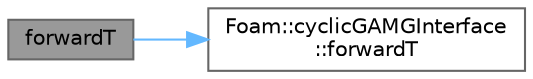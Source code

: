 digraph "forwardT"
{
 // LATEX_PDF_SIZE
  bgcolor="transparent";
  edge [fontname=Helvetica,fontsize=10,labelfontname=Helvetica,labelfontsize=10];
  node [fontname=Helvetica,fontsize=10,shape=box,height=0.2,width=0.4];
  rankdir="LR";
  Node1 [id="Node000001",label="forwardT",height=0.2,width=0.4,color="gray40", fillcolor="grey60", style="filled", fontcolor="black",tooltip=" "];
  Node1 -> Node2 [id="edge1_Node000001_Node000002",color="steelblue1",style="solid",tooltip=" "];
  Node2 [id="Node000002",label="Foam::cyclicGAMGInterface\l::forwardT",height=0.2,width=0.4,color="grey40", fillcolor="white", style="filled",URL="$classFoam_1_1cyclicGAMGInterface.html#afd57cc6d6a68ac778640c5a3be82aab8",tooltip=" "];
}
